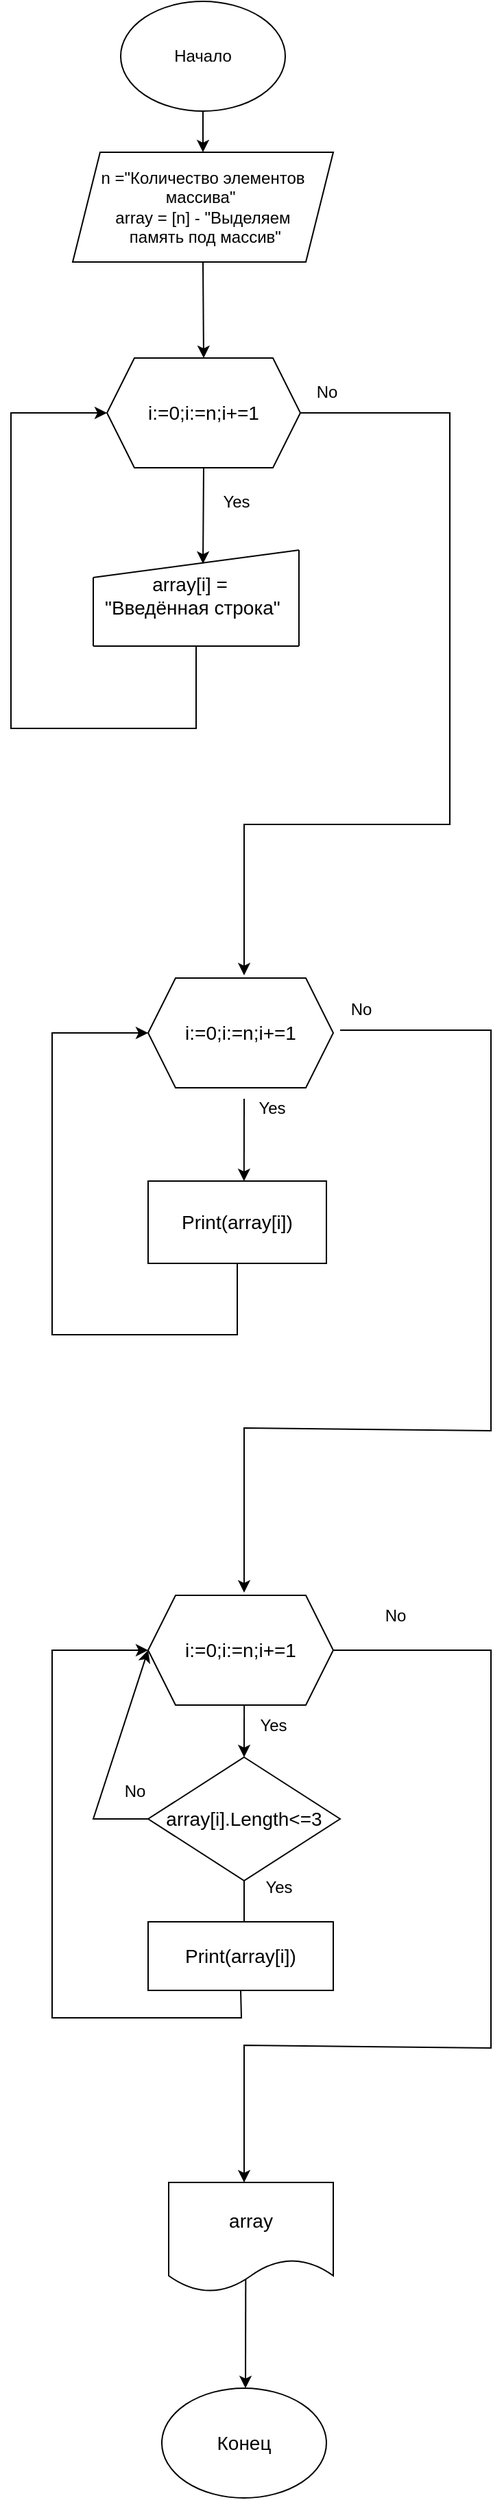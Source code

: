 <mxfile version="22.0.6" type="device">
  <diagram id="mul3XEplQLpLkP0LzIW3" name="Страница — 1">
    <mxGraphModel dx="1050" dy="1699" grid="1" gridSize="10" guides="1" tooltips="1" connect="1" arrows="1" fold="1" page="1" pageScale="1" pageWidth="827" pageHeight="1169" math="0" shadow="0">
      <root>
        <mxCell id="0" />
        <mxCell id="1" parent="0" />
        <mxCell id="aOuMAJIqAYLiWipG2x33-1" value="n =&quot;Количество элементов &lt;br&gt;массива&quot;&amp;nbsp;&lt;br&gt;array = [n] - &quot;Выделяем&lt;br&gt;&amp;nbsp;память под массив&quot;" style="shape=parallelogram;perimeter=parallelogramPerimeter;whiteSpace=wrap;html=1;fixedSize=1;" parent="1" vertex="1">
          <mxGeometry x="315" y="80" width="190" height="80" as="geometry" />
        </mxCell>
        <mxCell id="aOuMAJIqAYLiWipG2x33-2" value="" style="endArrow=classic;html=1;rounded=0;entryX=0.5;entryY=0;entryDx=0;entryDy=0;" parent="1" target="aOuMAJIqAYLiWipG2x33-35" edge="1">
          <mxGeometry width="50" height="50" relative="1" as="geometry">
            <mxPoint x="410" y="160" as="sourcePoint" />
            <mxPoint x="410" y="218" as="targetPoint" />
          </mxGeometry>
        </mxCell>
        <mxCell id="aOuMAJIqAYLiWipG2x33-4" value="" style="endArrow=classic;html=1;rounded=0;exitX=1;exitY=0.5;exitDx=0;exitDy=0;" parent="1" source="aOuMAJIqAYLiWipG2x33-35" edge="1">
          <mxGeometry width="50" height="50" relative="1" as="geometry">
            <mxPoint x="500" y="273" as="sourcePoint" />
            <mxPoint x="440" y="680" as="targetPoint" />
            <Array as="points">
              <mxPoint x="590" y="270" />
              <mxPoint x="590" y="570" />
              <mxPoint x="440" y="570" />
            </Array>
          </mxGeometry>
        </mxCell>
        <mxCell id="aOuMAJIqAYLiWipG2x33-5" value="No" style="text;html=1;align=center;verticalAlign=middle;resizable=0;points=[];autosize=1;strokeColor=none;fillColor=none;" parent="1" vertex="1">
          <mxGeometry x="480" y="240" width="40" height="30" as="geometry" />
        </mxCell>
        <mxCell id="aOuMAJIqAYLiWipG2x33-6" value="" style="endArrow=classic;html=1;rounded=0;exitX=0.5;exitY=1;exitDx=0;exitDy=0;" parent="1" source="aOuMAJIqAYLiWipG2x33-35" edge="1">
          <mxGeometry width="50" height="50" relative="1" as="geometry">
            <mxPoint x="410" y="328" as="sourcePoint" />
            <mxPoint x="410" y="380" as="targetPoint" />
          </mxGeometry>
        </mxCell>
        <mxCell id="aOuMAJIqAYLiWipG2x33-7" value="Yes" style="text;html=1;align=center;verticalAlign=middle;resizable=0;points=[];autosize=1;strokeColor=none;fillColor=none;" parent="1" vertex="1">
          <mxGeometry x="414" y="320" width="40" height="30" as="geometry" />
        </mxCell>
        <mxCell id="aOuMAJIqAYLiWipG2x33-8" value="Начало" style="ellipse;whiteSpace=wrap;html=1;" parent="1" vertex="1">
          <mxGeometry x="350" y="-30" width="120" height="80" as="geometry" />
        </mxCell>
        <mxCell id="aOuMAJIqAYLiWipG2x33-9" value="" style="endArrow=classic;html=1;rounded=0;exitX=0.5;exitY=1;exitDx=0;exitDy=0;" parent="1" source="aOuMAJIqAYLiWipG2x33-8" target="aOuMAJIqAYLiWipG2x33-1" edge="1">
          <mxGeometry width="50" height="50" relative="1" as="geometry">
            <mxPoint x="390" y="200" as="sourcePoint" />
            <mxPoint x="440" y="150" as="targetPoint" />
          </mxGeometry>
        </mxCell>
        <mxCell id="aOuMAJIqAYLiWipG2x33-11" value="" style="endArrow=classic;html=1;rounded=0;exitX=0.5;exitY=1;exitDx=0;exitDy=0;entryX=0;entryY=0.5;entryDx=0;entryDy=0;" parent="1" target="aOuMAJIqAYLiWipG2x33-35" edge="1">
          <mxGeometry width="50" height="50" relative="1" as="geometry">
            <mxPoint x="405" y="440" as="sourcePoint" />
            <mxPoint x="320" y="273" as="targetPoint" />
            <Array as="points">
              <mxPoint x="405" y="500" />
              <mxPoint x="270" y="500" />
              <mxPoint x="270" y="270" />
            </Array>
          </mxGeometry>
        </mxCell>
        <mxCell id="aOuMAJIqAYLiWipG2x33-13" value="" style="endArrow=classic;html=1;rounded=0;" parent="1" edge="1">
          <mxGeometry width="50" height="50" relative="1" as="geometry">
            <mxPoint x="510" y="720" as="sourcePoint" />
            <mxPoint x="440" y="1130" as="targetPoint" />
            <Array as="points">
              <mxPoint x="620" y="720" />
              <mxPoint x="620" y="1012" />
              <mxPoint x="440" y="1010" />
            </Array>
          </mxGeometry>
        </mxCell>
        <mxCell id="aOuMAJIqAYLiWipG2x33-14" value="No" style="text;html=1;align=center;verticalAlign=middle;resizable=0;points=[];autosize=1;strokeColor=none;fillColor=none;" parent="1" vertex="1">
          <mxGeometry x="505" y="690" width="40" height="30" as="geometry" />
        </mxCell>
        <mxCell id="aOuMAJIqAYLiWipG2x33-15" value="" style="endArrow=classic;html=1;rounded=0;exitX=0.5;exitY=1;exitDx=0;exitDy=0;entryX=0.538;entryY=0;entryDx=0;entryDy=0;entryPerimeter=0;" parent="1" target="aOuMAJIqAYLiWipG2x33-17" edge="1">
          <mxGeometry width="50" height="50" relative="1" as="geometry">
            <mxPoint x="440" y="770" as="sourcePoint" />
            <mxPoint x="440" y="872" as="targetPoint" />
          </mxGeometry>
        </mxCell>
        <mxCell id="aOuMAJIqAYLiWipG2x33-34" value="" style="edgeStyle=orthogonalEdgeStyle;rounded=0;orthogonalLoop=1;jettySize=auto;html=1;" parent="1" source="aOuMAJIqAYLiWipG2x33-16" target="aOuMAJIqAYLiWipG2x33-33" edge="1">
          <mxGeometry relative="1" as="geometry" />
        </mxCell>
        <mxCell id="aOuMAJIqAYLiWipG2x33-16" value="Yes" style="text;html=1;align=center;verticalAlign=middle;resizable=0;points=[];autosize=1;strokeColor=none;fillColor=none;" parent="1" vertex="1">
          <mxGeometry x="440" y="762" width="40" height="30" as="geometry" />
        </mxCell>
        <mxCell id="aOuMAJIqAYLiWipG2x33-17" value="&lt;span style=&quot;font-size: 14px;&quot;&gt;Print(array[i])&lt;/span&gt;" style="rounded=0;whiteSpace=wrap;html=1;" parent="1" vertex="1">
          <mxGeometry x="370" y="830" width="130" height="60" as="geometry" />
        </mxCell>
        <mxCell id="aOuMAJIqAYLiWipG2x33-18" value="" style="endArrow=classic;html=1;rounded=0;exitX=0.5;exitY=1;exitDx=0;exitDy=0;" parent="1" source="aOuMAJIqAYLiWipG2x33-17" edge="1">
          <mxGeometry width="50" height="50" relative="1" as="geometry">
            <mxPoint x="420" y="952" as="sourcePoint" />
            <mxPoint x="370" y="722" as="targetPoint" />
            <Array as="points">
              <mxPoint x="435" y="942" />
              <mxPoint x="300" y="942" />
              <mxPoint x="300" y="722" />
            </Array>
          </mxGeometry>
        </mxCell>
        <mxCell id="aOuMAJIqAYLiWipG2x33-24" value="&lt;font style=&quot;font-size: 14px;&quot;&gt;array[i] =&lt;br&gt;&amp;nbsp;&quot;Введённая строка&quot;&lt;/font&gt;" style="text;html=1;align=center;verticalAlign=middle;resizable=0;points=[];autosize=1;strokeColor=none;fillColor=none;" parent="1" vertex="1">
          <mxGeometry x="320" y="378" width="160" height="50" as="geometry" />
        </mxCell>
        <mxCell id="aOuMAJIqAYLiWipG2x33-25" value="" style="group" parent="1" vertex="1" connectable="0">
          <mxGeometry x="330" y="370" width="150" height="70" as="geometry" />
        </mxCell>
        <mxCell id="aOuMAJIqAYLiWipG2x33-20" value="" style="endArrow=none;html=1;rounded=0;" parent="aOuMAJIqAYLiWipG2x33-25" edge="1">
          <mxGeometry width="50" height="50" relative="1" as="geometry">
            <mxPoint y="70" as="sourcePoint" />
            <mxPoint y="20" as="targetPoint" />
          </mxGeometry>
        </mxCell>
        <mxCell id="aOuMAJIqAYLiWipG2x33-21" value="" style="endArrow=none;html=1;rounded=0;" parent="aOuMAJIqAYLiWipG2x33-25" edge="1">
          <mxGeometry width="50" height="50" relative="1" as="geometry">
            <mxPoint y="20" as="sourcePoint" />
            <mxPoint x="150" as="targetPoint" />
          </mxGeometry>
        </mxCell>
        <mxCell id="aOuMAJIqAYLiWipG2x33-22" value="" style="endArrow=none;html=1;rounded=0;" parent="aOuMAJIqAYLiWipG2x33-25" edge="1">
          <mxGeometry width="50" height="50" relative="1" as="geometry">
            <mxPoint x="150" y="70" as="sourcePoint" />
            <mxPoint x="150" as="targetPoint" />
          </mxGeometry>
        </mxCell>
        <mxCell id="aOuMAJIqAYLiWipG2x33-23" value="" style="endArrow=none;html=1;rounded=0;" parent="aOuMAJIqAYLiWipG2x33-25" edge="1">
          <mxGeometry width="50" height="50" relative="1" as="geometry">
            <mxPoint y="70" as="sourcePoint" />
            <mxPoint x="150" y="70" as="targetPoint" />
          </mxGeometry>
        </mxCell>
        <mxCell id="aOuMAJIqAYLiWipG2x33-27" value="" style="endArrow=classic;html=1;rounded=0;exitX=1;exitY=0.5;exitDx=0;exitDy=0;" parent="1" source="aOuMAJIqAYLiWipG2x33-36" edge="1">
          <mxGeometry width="50" height="50" relative="1" as="geometry">
            <mxPoint x="530" y="1165" as="sourcePoint" />
            <mxPoint x="440" y="1560" as="targetPoint" />
            <Array as="points">
              <mxPoint x="620" y="1172" />
              <mxPoint x="620" y="1462" />
              <mxPoint x="440" y="1460" />
            </Array>
          </mxGeometry>
        </mxCell>
        <mxCell id="aOuMAJIqAYLiWipG2x33-28" value="No" style="text;html=1;align=center;verticalAlign=middle;resizable=0;points=[];autosize=1;strokeColor=none;fillColor=none;" parent="1" vertex="1">
          <mxGeometry x="530" y="1132" width="40" height="30" as="geometry" />
        </mxCell>
        <mxCell id="aOuMAJIqAYLiWipG2x33-29" value="" style="endArrow=classic;html=1;rounded=0;exitX=0.519;exitY=1;exitDx=0;exitDy=0;entryX=0.5;entryY=0;entryDx=0;entryDy=0;exitPerimeter=0;" parent="1" source="aOuMAJIqAYLiWipG2x33-36" target="aOuMAJIqAYLiWipG2x33-38" edge="1">
          <mxGeometry width="50" height="50" relative="1" as="geometry">
            <mxPoint x="440" y="1220" as="sourcePoint" />
            <mxPoint x="435" y="1250" as="targetPoint" />
          </mxGeometry>
        </mxCell>
        <mxCell id="aOuMAJIqAYLiWipG2x33-30" value="Yes" style="text;html=1;align=center;verticalAlign=middle;resizable=0;points=[];autosize=1;strokeColor=none;fillColor=none;" parent="1" vertex="1">
          <mxGeometry x="441" y="1212" width="40" height="30" as="geometry" />
        </mxCell>
        <mxCell id="aOuMAJIqAYLiWipG2x33-31" value="&lt;span style=&quot;font-size: 14px;&quot;&gt;Print(array[i])&lt;/span&gt;" style="rounded=0;whiteSpace=wrap;html=1;" parent="1" vertex="1">
          <mxGeometry x="370" y="1370" width="135" height="50" as="geometry" />
        </mxCell>
        <mxCell id="aOuMAJIqAYLiWipG2x33-32" value="" style="endArrow=classic;html=1;rounded=0;entryX=0;entryY=0.5;entryDx=0;entryDy=0;exitX=0.5;exitY=1;exitDx=0;exitDy=0;" parent="1" source="aOuMAJIqAYLiWipG2x33-31" target="aOuMAJIqAYLiWipG2x33-36" edge="1">
          <mxGeometry width="50" height="50" relative="1" as="geometry">
            <mxPoint x="438" y="1410" as="sourcePoint" />
            <mxPoint x="350" y="1165" as="targetPoint" />
            <Array as="points">
              <mxPoint x="438" y="1440" />
              <mxPoint x="300" y="1440" />
              <mxPoint x="300" y="1172" />
            </Array>
          </mxGeometry>
        </mxCell>
        <mxCell id="aOuMAJIqAYLiWipG2x33-33" value="&lt;font style=&quot;font-size: 14px;&quot;&gt;i:=0;i:=n;i+=1&lt;/font&gt;" style="shape=hexagon;perimeter=hexagonPerimeter2;whiteSpace=wrap;html=1;fixedSize=1;" parent="1" vertex="1">
          <mxGeometry x="370" y="682" width="135" height="80" as="geometry" />
        </mxCell>
        <mxCell id="aOuMAJIqAYLiWipG2x33-35" value="&lt;font style=&quot;font-size: 14px;&quot;&gt;i:=0;i:=n;i+=1&lt;/font&gt;" style="shape=hexagon;perimeter=hexagonPerimeter2;whiteSpace=wrap;html=1;fixedSize=1;" parent="1" vertex="1">
          <mxGeometry x="340" y="230" width="141" height="80" as="geometry" />
        </mxCell>
        <mxCell id="aOuMAJIqAYLiWipG2x33-36" value="&lt;font style=&quot;font-size: 14px;&quot;&gt;i:=0;i:=n;i+=1&lt;/font&gt;" style="shape=hexagon;perimeter=hexagonPerimeter2;whiteSpace=wrap;html=1;fixedSize=1;" parent="1" vertex="1">
          <mxGeometry x="370" y="1132" width="135" height="80" as="geometry" />
        </mxCell>
        <mxCell id="aOuMAJIqAYLiWipG2x33-38" value="&lt;font style=&quot;font-size: 14px;&quot;&gt;array[i].Length&amp;lt;=3&lt;/font&gt;" style="rhombus;whiteSpace=wrap;html=1;" parent="1" vertex="1">
          <mxGeometry x="370" y="1250" width="140" height="90" as="geometry" />
        </mxCell>
        <mxCell id="aOuMAJIqAYLiWipG2x33-39" value="" style="endArrow=none;html=1;rounded=0;exitX=0.5;exitY=1;exitDx=0;exitDy=0;" parent="1" source="aOuMAJIqAYLiWipG2x33-38" edge="1">
          <mxGeometry width="50" height="50" relative="1" as="geometry">
            <mxPoint x="390" y="1200" as="sourcePoint" />
            <mxPoint x="440" y="1370" as="targetPoint" />
          </mxGeometry>
        </mxCell>
        <mxCell id="aOuMAJIqAYLiWipG2x33-41" value="&lt;font style=&quot;font-size: 14px;&quot;&gt;array&lt;/font&gt;" style="shape=document;whiteSpace=wrap;html=1;boundedLbl=1;" parent="1" vertex="1">
          <mxGeometry x="385" y="1560" width="120" height="80" as="geometry" />
        </mxCell>
        <mxCell id="aOuMAJIqAYLiWipG2x33-42" value="" style="endArrow=classic;html=1;rounded=0;exitX=0.468;exitY=0.882;exitDx=0;exitDy=0;exitPerimeter=0;" parent="1" source="aOuMAJIqAYLiWipG2x33-41" edge="1">
          <mxGeometry width="50" height="50" relative="1" as="geometry">
            <mxPoint x="390" y="1700" as="sourcePoint" />
            <mxPoint x="441" y="1710" as="targetPoint" />
          </mxGeometry>
        </mxCell>
        <mxCell id="aOuMAJIqAYLiWipG2x33-43" value="&lt;font style=&quot;font-size: 14px;&quot;&gt;Конец&lt;/font&gt;" style="ellipse;whiteSpace=wrap;html=1;" parent="1" vertex="1">
          <mxGeometry x="380" y="1710" width="120" height="80" as="geometry" />
        </mxCell>
        <mxCell id="H4hNwnBQ5gUx6aSnsSiW-1" value="Yes" style="text;html=1;align=center;verticalAlign=middle;resizable=0;points=[];autosize=1;strokeColor=none;fillColor=none;" vertex="1" parent="1">
          <mxGeometry x="445" y="1330" width="40" height="30" as="geometry" />
        </mxCell>
        <mxCell id="H4hNwnBQ5gUx6aSnsSiW-2" value="No" style="text;html=1;align=center;verticalAlign=middle;resizable=0;points=[];autosize=1;strokeColor=none;fillColor=none;" vertex="1" parent="1">
          <mxGeometry x="340" y="1260" width="40" height="30" as="geometry" />
        </mxCell>
        <mxCell id="H4hNwnBQ5gUx6aSnsSiW-4" value="" style="endArrow=classic;html=1;rounded=0;exitX=0;exitY=0.5;exitDx=0;exitDy=0;entryX=0;entryY=0.5;entryDx=0;entryDy=0;" edge="1" parent="1" source="aOuMAJIqAYLiWipG2x33-38" target="aOuMAJIqAYLiWipG2x33-36">
          <mxGeometry width="50" height="50" relative="1" as="geometry">
            <mxPoint x="390" y="1440" as="sourcePoint" />
            <mxPoint x="330" y="1210" as="targetPoint" />
            <Array as="points">
              <mxPoint x="330" y="1295" />
            </Array>
          </mxGeometry>
        </mxCell>
      </root>
    </mxGraphModel>
  </diagram>
</mxfile>
